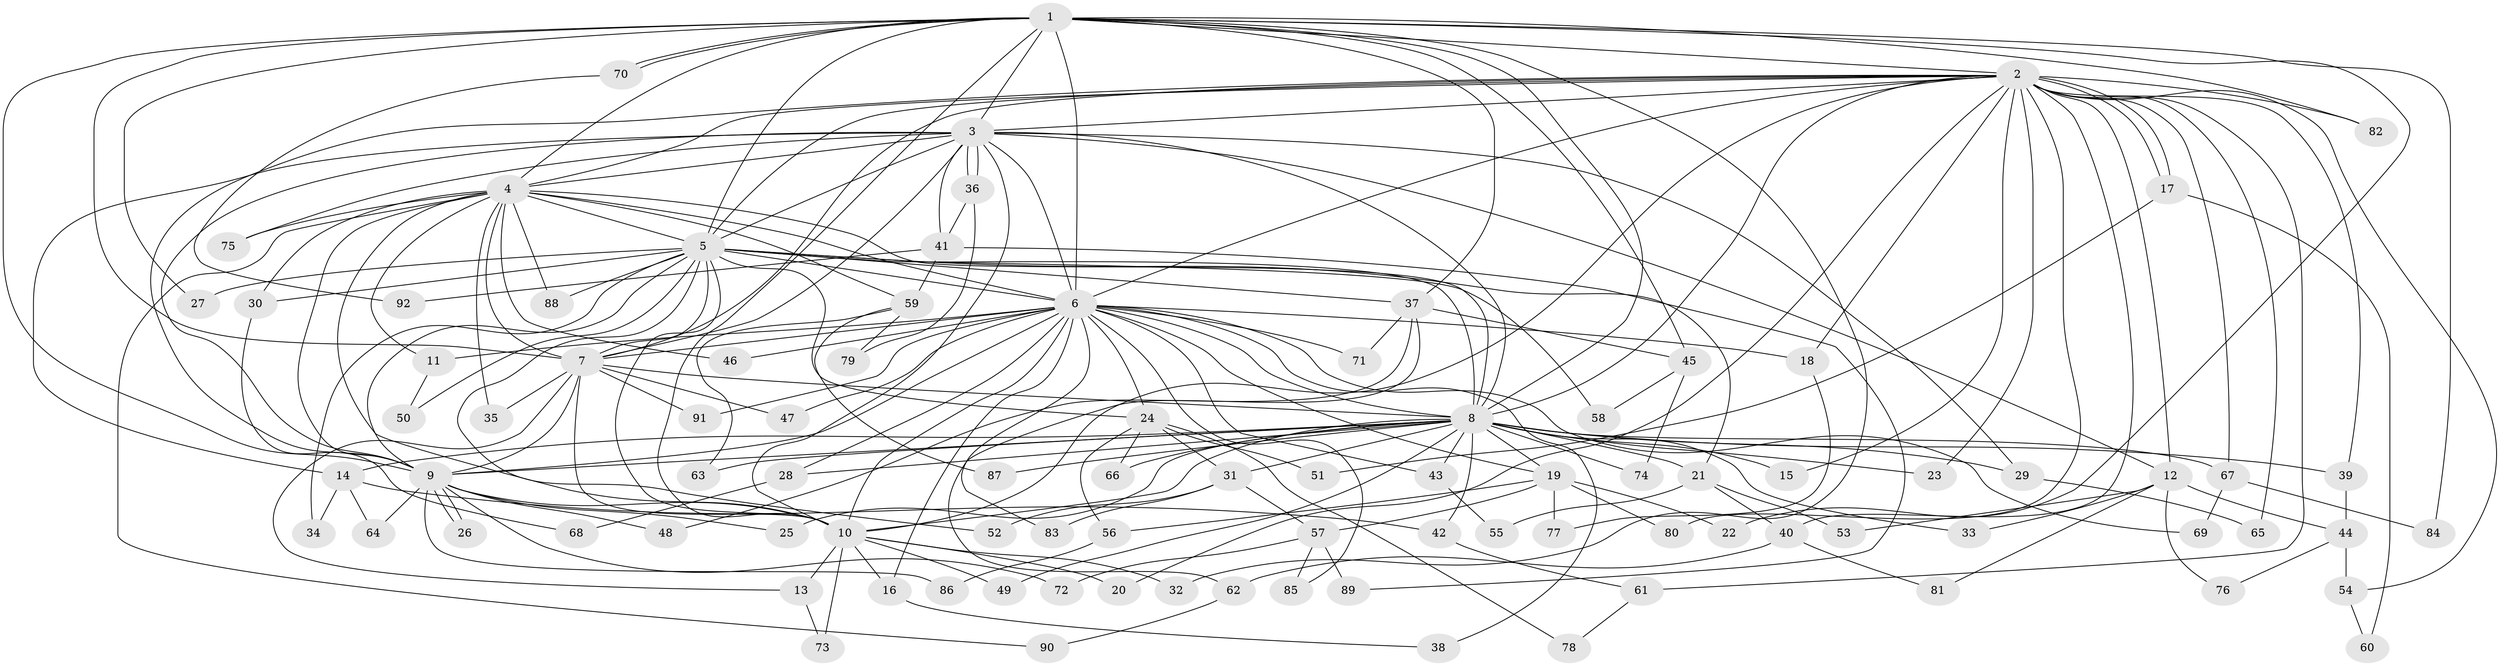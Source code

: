 // Generated by graph-tools (version 1.1) at 2025/49/03/09/25 03:49:34]
// undirected, 92 vertices, 209 edges
graph export_dot {
graph [start="1"]
  node [color=gray90,style=filled];
  1;
  2;
  3;
  4;
  5;
  6;
  7;
  8;
  9;
  10;
  11;
  12;
  13;
  14;
  15;
  16;
  17;
  18;
  19;
  20;
  21;
  22;
  23;
  24;
  25;
  26;
  27;
  28;
  29;
  30;
  31;
  32;
  33;
  34;
  35;
  36;
  37;
  38;
  39;
  40;
  41;
  42;
  43;
  44;
  45;
  46;
  47;
  48;
  49;
  50;
  51;
  52;
  53;
  54;
  55;
  56;
  57;
  58;
  59;
  60;
  61;
  62;
  63;
  64;
  65;
  66;
  67;
  68;
  69;
  70;
  71;
  72;
  73;
  74;
  75;
  76;
  77;
  78;
  79;
  80;
  81;
  82;
  83;
  84;
  85;
  86;
  87;
  88;
  89;
  90;
  91;
  92;
  1 -- 2;
  1 -- 3;
  1 -- 4;
  1 -- 5;
  1 -- 6;
  1 -- 7;
  1 -- 8;
  1 -- 9;
  1 -- 10;
  1 -- 22;
  1 -- 27;
  1 -- 32;
  1 -- 37;
  1 -- 45;
  1 -- 70;
  1 -- 70;
  1 -- 82;
  1 -- 84;
  2 -- 3;
  2 -- 4;
  2 -- 5;
  2 -- 6;
  2 -- 7;
  2 -- 8;
  2 -- 9;
  2 -- 10;
  2 -- 12;
  2 -- 15;
  2 -- 17;
  2 -- 17;
  2 -- 18;
  2 -- 20;
  2 -- 23;
  2 -- 39;
  2 -- 40;
  2 -- 54;
  2 -- 61;
  2 -- 65;
  2 -- 67;
  2 -- 80;
  2 -- 82;
  3 -- 4;
  3 -- 5;
  3 -- 6;
  3 -- 7;
  3 -- 8;
  3 -- 9;
  3 -- 10;
  3 -- 12;
  3 -- 14;
  3 -- 29;
  3 -- 36;
  3 -- 36;
  3 -- 41;
  3 -- 75;
  4 -- 5;
  4 -- 6;
  4 -- 7;
  4 -- 8;
  4 -- 9;
  4 -- 10;
  4 -- 11;
  4 -- 30;
  4 -- 35;
  4 -- 46;
  4 -- 59;
  4 -- 75;
  4 -- 88;
  4 -- 90;
  5 -- 6;
  5 -- 7;
  5 -- 8;
  5 -- 9;
  5 -- 10;
  5 -- 21;
  5 -- 24;
  5 -- 27;
  5 -- 30;
  5 -- 34;
  5 -- 37;
  5 -- 50;
  5 -- 52;
  5 -- 58;
  5 -- 88;
  6 -- 7;
  6 -- 8;
  6 -- 9;
  6 -- 10;
  6 -- 11;
  6 -- 16;
  6 -- 18;
  6 -- 19;
  6 -- 24;
  6 -- 28;
  6 -- 38;
  6 -- 43;
  6 -- 46;
  6 -- 47;
  6 -- 69;
  6 -- 71;
  6 -- 83;
  6 -- 85;
  6 -- 91;
  7 -- 8;
  7 -- 9;
  7 -- 10;
  7 -- 13;
  7 -- 35;
  7 -- 47;
  7 -- 91;
  8 -- 9;
  8 -- 10;
  8 -- 14;
  8 -- 15;
  8 -- 19;
  8 -- 21;
  8 -- 23;
  8 -- 25;
  8 -- 28;
  8 -- 29;
  8 -- 31;
  8 -- 33;
  8 -- 39;
  8 -- 42;
  8 -- 43;
  8 -- 49;
  8 -- 63;
  8 -- 66;
  8 -- 67;
  8 -- 74;
  8 -- 87;
  9 -- 10;
  9 -- 25;
  9 -- 26;
  9 -- 26;
  9 -- 48;
  9 -- 64;
  9 -- 72;
  9 -- 86;
  10 -- 13;
  10 -- 16;
  10 -- 20;
  10 -- 32;
  10 -- 49;
  10 -- 73;
  11 -- 50;
  12 -- 33;
  12 -- 44;
  12 -- 53;
  12 -- 76;
  12 -- 81;
  13 -- 73;
  14 -- 34;
  14 -- 42;
  14 -- 64;
  16 -- 38;
  17 -- 51;
  17 -- 60;
  18 -- 77;
  19 -- 22;
  19 -- 56;
  19 -- 57;
  19 -- 77;
  19 -- 80;
  21 -- 40;
  21 -- 53;
  21 -- 55;
  24 -- 31;
  24 -- 51;
  24 -- 56;
  24 -- 66;
  24 -- 78;
  28 -- 68;
  29 -- 65;
  30 -- 68;
  31 -- 52;
  31 -- 57;
  31 -- 83;
  36 -- 41;
  36 -- 79;
  37 -- 45;
  37 -- 48;
  37 -- 62;
  37 -- 71;
  39 -- 44;
  40 -- 62;
  40 -- 81;
  41 -- 59;
  41 -- 89;
  41 -- 92;
  42 -- 61;
  43 -- 55;
  44 -- 54;
  44 -- 76;
  45 -- 58;
  45 -- 74;
  54 -- 60;
  56 -- 86;
  57 -- 72;
  57 -- 85;
  57 -- 89;
  59 -- 63;
  59 -- 79;
  59 -- 87;
  61 -- 78;
  62 -- 90;
  67 -- 69;
  67 -- 84;
  70 -- 92;
}
